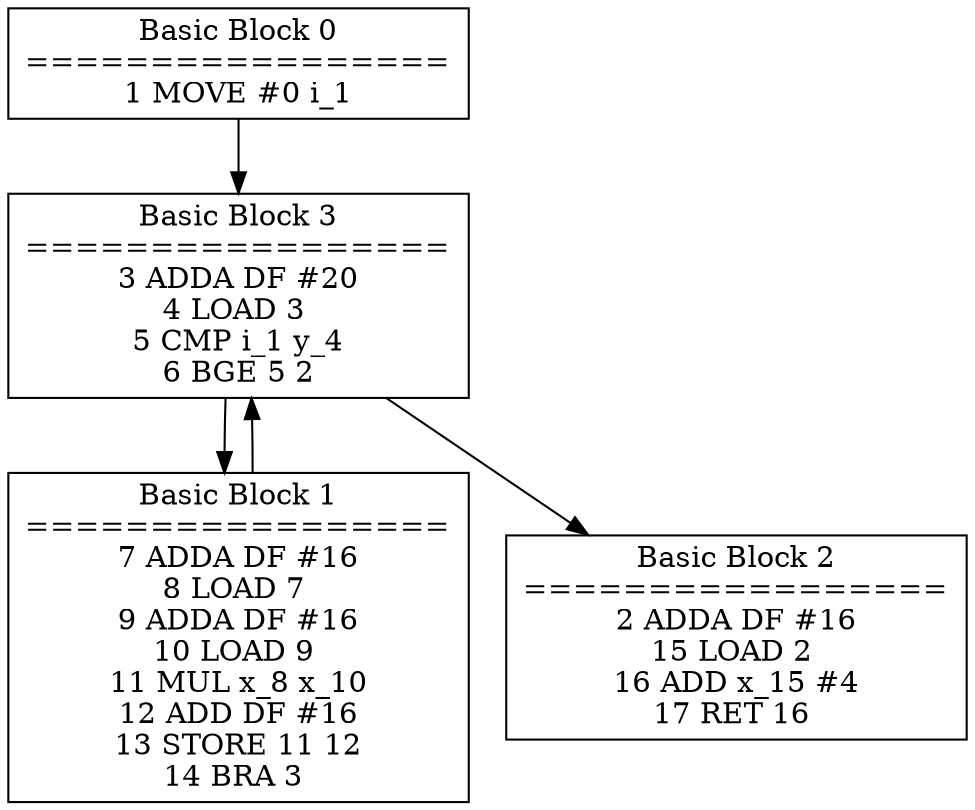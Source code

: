 digraph boo {

"Basic Block 0" [shape=box, label="Basic Block 0
=================
1 MOVE #0 i_1
"];
"Basic Block 1" [shape=box, label="Basic Block 1
=================
7 ADDA DF #16
8 LOAD 7 
9 ADDA DF #16
10 LOAD 9 
11 MUL x_8 x_10
12 ADD DF #16
13 STORE 11 12
14 BRA 3 
"];
"Basic Block 2" [shape=box, label="Basic Block 2
=================
2 ADDA DF #16
15 LOAD 2 
16 ADD x_15 #4
17 RET 16 
"];
"Basic Block 3" [shape=box, label="Basic Block 3
=================
3 ADDA DF #20
4 LOAD 3 
5 CMP i_1 y_4
6 BGE 5 2
"];

"Basic Block 0" -> "Basic Block 3";
"Basic Block 1" -> "Basic Block 3";
"Basic Block 3" -> "Basic Block 1";
"Basic Block 3" -> "Basic Block 2";

}